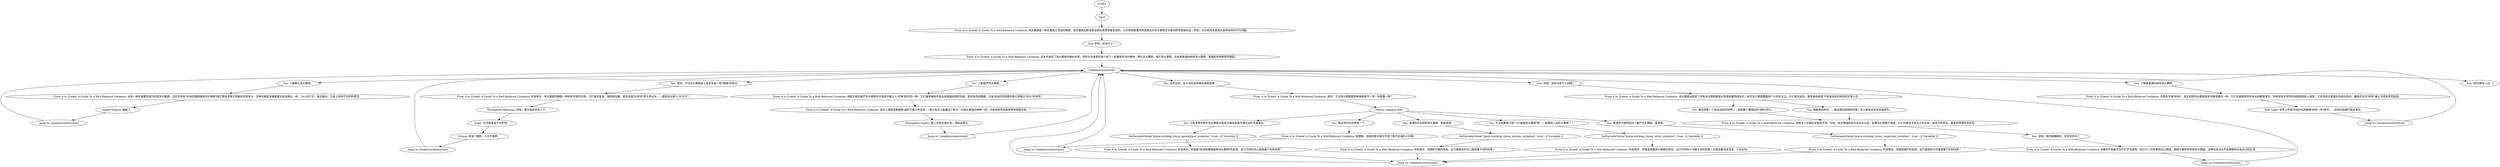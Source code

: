 # INVENTORY / COCKATOO
# From A to Zrieek! Guide to a Well-Behaved Cockatoo. After you have bought it. (Helen)
# ==================================================
digraph G {
	  0 [label="START"];
	  1 [label="input"];
	  2 [label="You: 好吧。还有什么？"];
	  3 [label="You: 说实在的，这只鸟听起来确实跟我很像……"];
	  4 [label="choose cockatoo hub"];
	  5 [label="Jump to: [readininventoryhub]"];
	  6 [label="You: 不过如果我只是一只*操蛋凤头鹦鹉*呢——操蛋的人加凤头鹦鹉？！"];
	  7 [label="You: 谁会想要一个爱说话的同伴啊？！我想要个懂得如何*倾听*的人。"];
	  8 [label="Inland Empire: 酷毙了。"];
	  9 [label="From A to Zrieek! A Guide To a Well-Behaved Cockatoo: 你说得对，凤头鹦鹉的确是一种非常华丽的生物。它们喜欢表演，拥抱和炫耀，甚至会因为*好玩*而大声尖叫——通常会达到*135*分贝！"];
	  10 [label="You: 我能承受的住……每当感到孤独的时候，有人能说说话肯定挺好的。"];
	  11 [label="SetVariableValue(\"plaza.working_chose_apocalypse_cockatoo\", true) --[[ Variable[ ]]"];
	  12 [label="You: 了解最普通的砰砰凤头鹦鹉。"];
	  13 [label="From A to Zrieek! A Guide To a Well-Behaved Cockatoo: 用诗人探险家詹姆斯·福尼尔爵士的话说：“很少有鸟儿能像这个硕大、大胆又美丽的物种一样，为单调青翠的森林带来勃勃生机。”"];
	  14 [label="Half Light: 世界上所有可怕的东西都跟*砰的一声*有关……任何时候都可能会发生。"];
	  15 [label="SetVariableValue(\"plaza.working_chose_sorry_cockatoo\", true) --[[ Variable[ ]]"];
	  16 [label="You: 我必须花时间考虑一下。"];
	  17 [label="You: [把书放在一边。]"];
	  18 [label="You: 了解葬礼凤头鹦鹉。"];
	  19 [label="Perception (Hearing): 哎哟。那可就有些伤人了。"];
	  20 [label="From A to Zrieek! A Guide To a Well-Behaved Cockatoo: 这本书讲述了凤头鹦鹉的微妙本质，同时为鸟类爱好者介绍了一些最受欢迎的物种：葬礼凤头鹦鹉，威严凤头鹦鹉，还有最普通的砰砰凤头鹦鹉。里面配有很鲜艳的插图。"];
	  21 [label="Jump to: [readininventoryhub]"];
	  22 [label="Jump to: [readininventoryhub]"];
	  23 [label="Jump to: [readininventoryhub]"];
	  24 [label="From A to Zrieek! A Guide To a Well-Behaved Cockatoo: 宠物主人还报告说喜怒无常，吵闹，敌对情绪的状况会反复出现。如果凤头鹦鹉不满意，它们可能会无休无止的尖叫，拔自己的羽毛，或者变得很有攻击性。"];
	  25 [label="From A to Zrieek! A Guide To a Well-Behaved Cockatoo: 凤头鹦鹉是一种长着直立羽冠的鹦鹉，是在塞美尼群岛和法斯拉美南部被发现的。以才智和普遍早熟而闻名的凤头鹦鹉在鸟类饲养界很受欢迎；然而，它们经常会表现出各种各样的行为问题。"];
	  26 [label="You: 是的，不过凤头鹦鹉身上肯定也有一些*很棒*的地方。"];
	  27 [label="You: 普通的灰色砰砰凤头鹦鹉，那就是我。"];
	  28 [label="You: 难道还不够明显吗？威严凤头鹦鹉，我来啦。"];
	  29 [label="SetVariableValue(\"plaza.working_chose_serious_cockatoo\", true) --[[ Variable[ ]]"];
	  30 [label="From A to Zrieek! A Guide To a Well-Behaved Cockatoo: 濒临灭绝的威严凤头鹦鹉也许是其中最让人*印象深刻*的一种，它们通常被称作是丛林里最艳丽的鸟类，那对粉色的翅膀，还有流动的羽冠修饰着它骄傲又*自大*的本性。"];
	  31 [label="From A to Zrieek! A Guide To a Well-Behaved Cockatoo: 尽管名字很*吵闹*，其实砰砰凤头鹦鹉是其中最害羞的一种。它们在塞美尼的所有丛林都很常见，同样还有全世界的动物园和私人家里，它的羽毛主要是灰色和白色的。塞美尼名字*砰砰*被认为是拟声的起源。"];
	  32 [label="Jump to: [readininventoryhub]"];
	  33 [label="Perception (Sight): 看上去肯定很壮观。深粉加雪白。"];
	  35 [label="From A to Zrieek! A Guide To a Well-Behaved Cockatoo: 是的，不过凤头鹦鹉那些种类都很不一样！你是哪一种？"];
	  36 [label="From A to Zrieek! A Guide To a Well-Behaved Cockatoo: 你说得对，你就是威严的具现。这只美丽的大鸟就是属于你的纹章！"];
	  37 [label="Jump to: [readininventoryhub]"];
	  38 [label="Drama: 表演？哦耶，小鸟不错啊！"];
	  39 [label="You: 了解威严凤头鹦鹉。"];
	  40 [label="Logic: 对邻居来说不太好吧。"];
	  41 [label="From A to Zrieek! A Guide To a Well-Behaved Cockatoo: 如果你不能每天为它们烹饪食物，给它们一切所需的全心照顾，那就不推荐你饲养凤头鹦鹉。这种鸟永远也不会理解你也有自己的生活。"];
	  42 [label="From A to Zrieek! A Guide To a Well-Behaved Cockatoo: 能理解。选择纹章鸟类可不是个微不足道的小问题。"];
	  43 [label="From A to Zrieek! A Guide To a Well-Behaved Cockatoo: 你说得对，你就是*非洲灰鹦鹉属黑凤头鹦鹉*的具现。这只不祥的鸟儿就是属于你的纹章！"];
	  44 [label="From A to Zrieek! A Guide To a Well-Behaved Cockatoo: 你说得对，你就是平庸的具现。这只被埋没的鸟儿就是属于你的纹章！"];
	  45 [label="From A to Zrieek! A Guide To a Well-Behaved Cockatoo: 这是一种长着黄色尾巴的黑凤头鹦鹉，它的专用名*非洲灰鹦鹉属黑凤头鹦鹉*跟它那身漆黑又阴郁的羽毛有关。这种鸟看起来像是要去参加葬礼一样，24小时/7天。毫无疑问，它身上有种不吉利的感觉。"];
	  46 [label="Jump to: [readininventoryhub]"];
	  47 [label="readininventoryhub"];
	  48 [label="You: 好吧，这些鸟有什么问题？"];
	  49 [label="From A to Zrieek! A Guide To a Well-Behaved Cockatoo: 该从哪里说起呢？所有凤头鹦鹉都是以性情乖僻而闻名的，每天至少需要整整两个小时的关注。它们喜欢说话，甚至被说成是‘不知道该如何收场的可爱小丑’。"];
	  50 [label="SetVariableValue(\"plaza.working_chose_superstar_cockatoo\", true) --[[ Variable[ ]]"];
	  51 [label="You: 只有漆黑的葬礼凤头鹦鹉才能真正触及到我充满厄运的灵魂深处。"];
	  52 [label="From A to Zrieek! A Guide To a Well-Behaved Cockatoo: 你说得对，你就是操蛋凤头鹦鹉的具现。这只可怜的小鸟属于你的纹章！它甚至都没有羽毛，只会尖叫。"];
	  53 [label="You: 没错。真的挺糟糕的。还有别的吗？"];
	  0 -> 1
	  1 -> 25
	  2 -> 20
	  3 -> 35
	  4 -> 6
	  4 -> 16
	  4 -> 51
	  4 -> 27
	  4 -> 28
	  5 -> 47
	  6 -> 15
	  7 -> 24
	  8 -> 5
	  9 -> 19
	  10 -> 24
	  11 -> 43
	  12 -> 31
	  13 -> 33
	  14 -> 37
	  15 -> 52
	  16 -> 42
	  18 -> 45
	  19 -> 40
	  20 -> 47
	  21 -> 47
	  22 -> 47
	  23 -> 47
	  24 -> 53
	  25 -> 2
	  26 -> 9
	  27 -> 29
	  28 -> 50
	  29 -> 44
	  30 -> 13
	  31 -> 14
	  32 -> 47
	  33 -> 22
	  35 -> 4
	  36 -> 46
	  37 -> 47
	  38 -> 21
	  39 -> 30
	  40 -> 38
	  41 -> 32
	  42 -> 23
	  43 -> 46
	  44 -> 46
	  45 -> 8
	  46 -> 47
	  47 -> 3
	  47 -> 39
	  47 -> 12
	  47 -> 48
	  47 -> 17
	  47 -> 18
	  47 -> 26
	  48 -> 49
	  49 -> 10
	  49 -> 7
	  50 -> 36
	  51 -> 11
	  52 -> 46
	  53 -> 41
}

